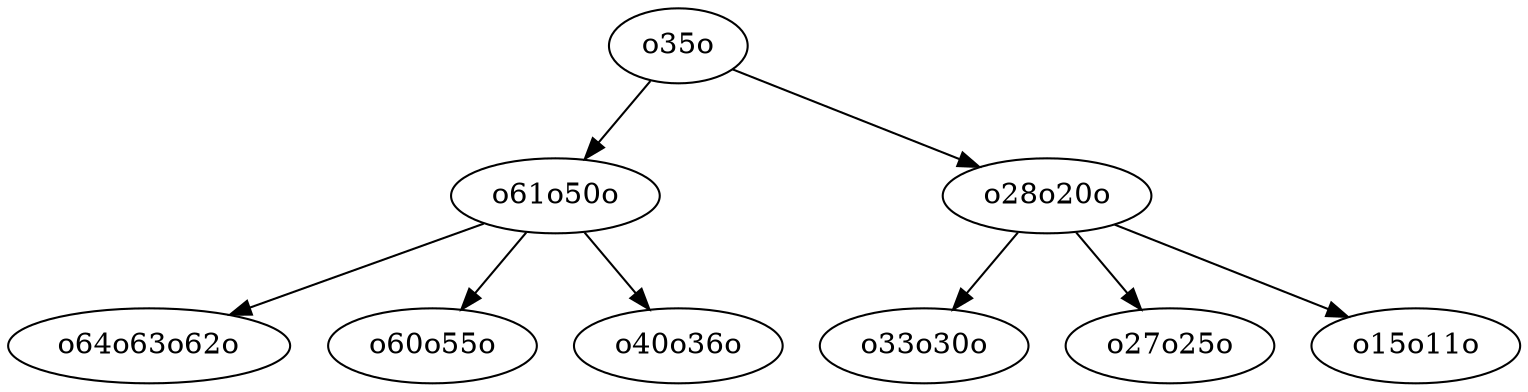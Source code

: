 digraph Btree {
o35o;
o61o50o;
o35o -> o61o50o;
o64o63o62o;
o61o50o -> o64o63o62o;
o60o55o;
o61o50o -> o60o55o;
o40o36o;
o61o50o -> o40o36o;
o28o20o;
o35o -> o28o20o;
o33o30o;
o28o20o -> o33o30o;
o27o25o;
o28o20o -> o27o25o;
o15o11o;
o28o20o -> o15o11o;
}
